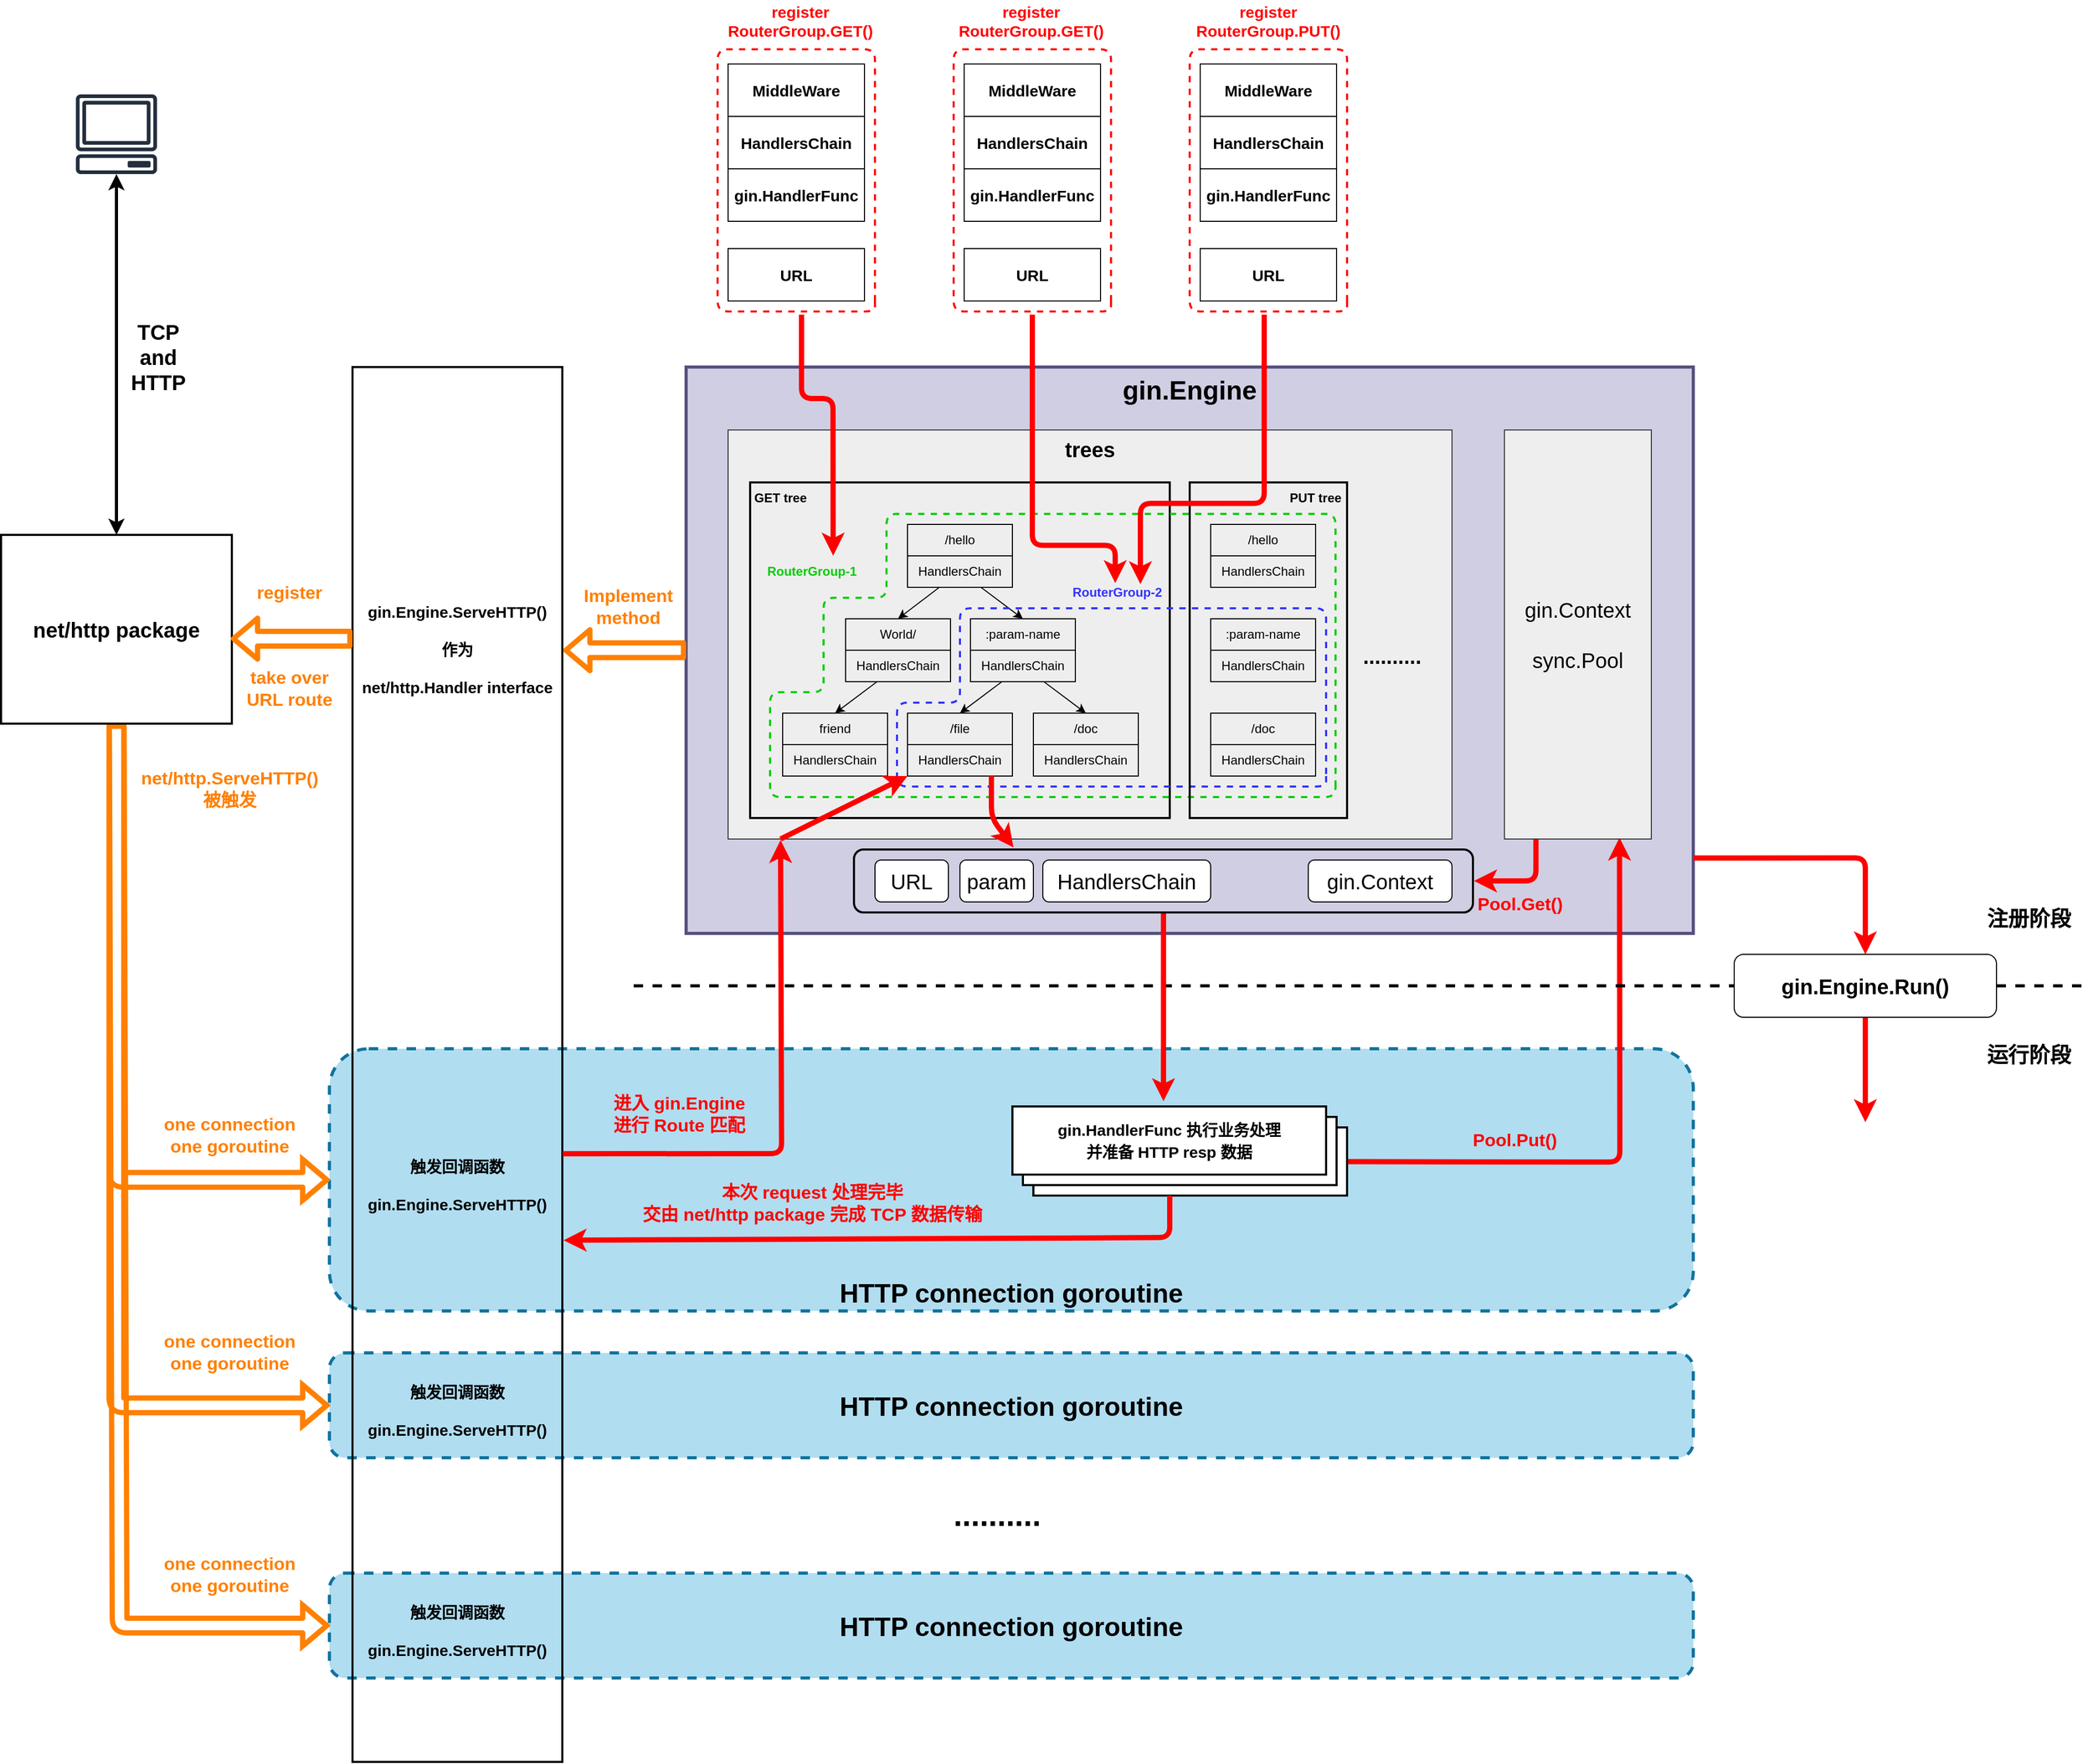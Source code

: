 <mxfile>
    <diagram id="DvFAQkO0uYg56U0VzY4L" name="Page-1">
        <mxGraphModel dx="2002" dy="2809" grid="1" gridSize="10" guides="1" tooltips="1" connect="1" arrows="1" fold="1" page="1" pageScale="1" pageWidth="827" pageHeight="1169" math="0" shadow="0">
            <root>
                <mxCell id="0"/>
                <mxCell id="1" parent="0"/>
                <mxCell id="118" value="gin.Engine" style="rounded=0;whiteSpace=wrap;html=1;fontSize=25;strokeWidth=3;fillColor=#d0cee2;fontStyle=1;verticalAlign=top;strokeColor=#56517e;" vertex="1" parent="1">
                    <mxGeometry x="2190" y="-390" width="960" height="540" as="geometry"/>
                </mxCell>
                <mxCell id="199" value="&lt;font style=&quot;font-size: 25px&quot;&gt;HTTP connection goroutine&lt;/font&gt;" style="rounded=1;whiteSpace=wrap;html=1;fontSize=20;strokeWidth=3;fillColor=#b1ddf0;strokeColor=#10739e;dashed=1;verticalAlign=middle;fontStyle=1" vertex="1" parent="1">
                    <mxGeometry x="1850" y="760" width="1300" height="100" as="geometry"/>
                </mxCell>
                <mxCell id="198" value="&lt;font style=&quot;font-size: 25px&quot;&gt;HTTP connection goroutine&lt;/font&gt;" style="rounded=1;whiteSpace=wrap;html=1;fontSize=20;strokeWidth=3;fillColor=#b1ddf0;strokeColor=#10739e;dashed=1;verticalAlign=middle;fontStyle=1" vertex="1" parent="1">
                    <mxGeometry x="1850" y="550" width="1300" height="100" as="geometry"/>
                </mxCell>
                <mxCell id="197" value="&lt;font style=&quot;font-size: 25px&quot;&gt;HTTP connection goroutine&lt;/font&gt;" style="rounded=1;whiteSpace=wrap;html=1;fontSize=20;strokeWidth=3;fillColor=#b1ddf0;strokeColor=#10739e;dashed=1;verticalAlign=bottom;fontStyle=1" vertex="1" parent="1">
                    <mxGeometry x="1850" y="260" width="1300" height="250" as="geometry"/>
                </mxCell>
                <mxCell id="194" style="edgeStyle=none;html=1;fontSize=17;fontColor=#FF0000;endArrow=classic;endFill=1;strokeColor=#FF0000;strokeWidth=5;" edge="1" parent="1" source="191">
                    <mxGeometry relative="1" as="geometry">
                        <mxPoint x="3079.686" y="58.657" as="targetPoint"/>
                        <Array as="points">
                            <mxPoint x="3080" y="368"/>
                        </Array>
                    </mxGeometry>
                </mxCell>
                <mxCell id="191" value="&lt;span style=&quot;color: rgb(0 , 0 , 0) ; font-size: 15px ; font-weight: 700&quot;&gt;gin.HandlerFunc 执行业务处理&lt;/span&gt;" style="rounded=0;whiteSpace=wrap;html=1;fontSize=17;fontColor=#FF0000;strokeColor=#000000;strokeWidth=2;gradientColor=none;" vertex="1" parent="1">
                    <mxGeometry x="2521" y="335" width="299" height="65" as="geometry"/>
                </mxCell>
                <mxCell id="190" value="&lt;span style=&quot;color: rgb(0 , 0 , 0) ; font-size: 15px ; font-weight: 700&quot;&gt;gin.HandlerFunc 执行业务处理&lt;/span&gt;" style="rounded=0;whiteSpace=wrap;html=1;fontSize=17;fontColor=#FF0000;strokeColor=#000000;strokeWidth=2;gradientColor=none;" vertex="1" parent="1">
                    <mxGeometry x="2511" y="325" width="299" height="65" as="geometry"/>
                </mxCell>
                <mxCell id="115" value="trees" style="rounded=0;whiteSpace=wrap;html=1;fontSize=20;strokeWidth=1;fontStyle=1;fillColor=#eeeeee;verticalAlign=top;strokeColor=#36393d;" vertex="1" parent="1">
                    <mxGeometry x="2230" y="-330" width="690" height="390" as="geometry"/>
                </mxCell>
                <mxCell id="80" value="/hello" style="rounded=0;whiteSpace=wrap;html=1;fillColor=none;" vertex="1" parent="1">
                    <mxGeometry x="2401" y="-240" width="100" height="30" as="geometry"/>
                </mxCell>
                <mxCell id="81" style="edgeStyle=none;html=1;entryX=0.5;entryY=0;entryDx=0;entryDy=0;" edge="1" parent="1" source="83" target="87">
                    <mxGeometry relative="1" as="geometry"/>
                </mxCell>
                <mxCell id="82" style="edgeStyle=none;html=1;entryX=0.5;entryY=0;entryDx=0;entryDy=0;" edge="1" parent="1" source="83" target="84">
                    <mxGeometry relative="1" as="geometry"/>
                </mxCell>
                <mxCell id="83" value="HandlersChain" style="rounded=0;whiteSpace=wrap;html=1;fillColor=none;" vertex="1" parent="1">
                    <mxGeometry x="2401" y="-210" width="100" height="30" as="geometry"/>
                </mxCell>
                <mxCell id="84" value="World/" style="rounded=0;whiteSpace=wrap;html=1;fillColor=none;" vertex="1" parent="1">
                    <mxGeometry x="2342" y="-150" width="100" height="30" as="geometry"/>
                </mxCell>
                <mxCell id="85" style="edgeStyle=none;html=1;entryX=0.5;entryY=0;entryDx=0;entryDy=0;" edge="1" parent="1" source="86" target="95">
                    <mxGeometry relative="1" as="geometry"/>
                </mxCell>
                <mxCell id="86" value="HandlersChain" style="rounded=0;whiteSpace=wrap;html=1;fillColor=none;" vertex="1" parent="1">
                    <mxGeometry x="2342" y="-120" width="100" height="30" as="geometry"/>
                </mxCell>
                <mxCell id="87" value=":param-name" style="rounded=0;whiteSpace=wrap;html=1;fillColor=none;" vertex="1" parent="1">
                    <mxGeometry x="2461" y="-150" width="100" height="30" as="geometry"/>
                </mxCell>
                <mxCell id="88" style="edgeStyle=none;html=1;entryX=0.5;entryY=0;entryDx=0;entryDy=0;" edge="1" parent="1" source="90" target="91">
                    <mxGeometry relative="1" as="geometry"/>
                </mxCell>
                <mxCell id="89" style="edgeStyle=none;html=1;entryX=0.5;entryY=0;entryDx=0;entryDy=0;" edge="1" parent="1" source="90" target="93">
                    <mxGeometry relative="1" as="geometry"/>
                </mxCell>
                <mxCell id="90" value="HandlersChain" style="rounded=0;whiteSpace=wrap;html=1;fillColor=none;" vertex="1" parent="1">
                    <mxGeometry x="2461" y="-120" width="100" height="30" as="geometry"/>
                </mxCell>
                <mxCell id="91" value="/file" style="rounded=0;whiteSpace=wrap;html=1;fillColor=none;" vertex="1" parent="1">
                    <mxGeometry x="2401" y="-60" width="100" height="30" as="geometry"/>
                </mxCell>
                <mxCell id="92" value="HandlersChain" style="rounded=0;whiteSpace=wrap;html=1;fillColor=none;" vertex="1" parent="1">
                    <mxGeometry x="2401" y="-30" width="100" height="30" as="geometry"/>
                </mxCell>
                <mxCell id="93" value="/doc" style="rounded=0;whiteSpace=wrap;html=1;fillColor=none;" vertex="1" parent="1">
                    <mxGeometry x="2521" y="-60" width="100" height="30" as="geometry"/>
                </mxCell>
                <mxCell id="94" value="HandlersChain" style="rounded=0;whiteSpace=wrap;html=1;fillColor=none;" vertex="1" parent="1">
                    <mxGeometry x="2521" y="-30" width="100" height="30" as="geometry"/>
                </mxCell>
                <mxCell id="95" value="friend" style="rounded=0;whiteSpace=wrap;html=1;fillColor=none;" vertex="1" parent="1">
                    <mxGeometry x="2282" y="-60" width="100" height="30" as="geometry"/>
                </mxCell>
                <mxCell id="96" value="HandlersChain" style="rounded=0;whiteSpace=wrap;html=1;fillColor=none;" vertex="1" parent="1">
                    <mxGeometry x="2282" y="-30" width="100" height="30" as="geometry"/>
                </mxCell>
                <mxCell id="97" value="RouterGroup-1" style="text;html=1;strokeColor=none;fillColor=none;align=center;verticalAlign=middle;whiteSpace=wrap;rounded=0;dashed=1;fontColor=#00CC00;fontStyle=1" vertex="1" parent="1">
                    <mxGeometry x="2260" y="-210" width="100" height="30" as="geometry"/>
                </mxCell>
                <mxCell id="101" value="" style="rounded=0;whiteSpace=wrap;html=1;fillColor=none;strokeWidth=2;" vertex="1" parent="1">
                    <mxGeometry x="2251" y="-280" width="400" height="320" as="geometry"/>
                </mxCell>
                <mxCell id="98" value="" style="endArrow=none;dashed=1;html=1;fontColor=#3333FF;strokeColor=#3333FF;strokeWidth=2;" edge="1" parent="1">
                    <mxGeometry width="50" height="50" relative="1" as="geometry">
                        <mxPoint x="2800" as="sourcePoint"/>
                        <mxPoint x="2800" as="targetPoint"/>
                        <Array as="points">
                            <mxPoint x="2800" y="10"/>
                            <mxPoint x="2631" y="10"/>
                            <mxPoint x="2391" y="10"/>
                            <mxPoint x="2391" y="-70"/>
                            <mxPoint x="2451" y="-70"/>
                            <mxPoint x="2451" y="-160"/>
                            <mxPoint x="2571" y="-160"/>
                            <mxPoint x="2800" y="-160"/>
                            <mxPoint x="2800"/>
                        </Array>
                    </mxGeometry>
                </mxCell>
                <mxCell id="99" value="RouterGroup-2" style="text;html=1;strokeColor=none;fillColor=none;align=center;verticalAlign=middle;whiteSpace=wrap;rounded=0;dashed=1;fontColor=#3333FF;fontStyle=1" vertex="1" parent="1">
                    <mxGeometry x="2556" y="-190" width="90" height="30" as="geometry"/>
                </mxCell>
                <mxCell id="100" value="" style="endArrow=none;dashed=1;html=1;fontColor=#3333FF;strokeColor=#00CC00;strokeWidth=2;" edge="1" parent="1">
                    <mxGeometry width="50" height="50" relative="1" as="geometry">
                        <mxPoint x="2809" y="10" as="sourcePoint"/>
                        <mxPoint x="2809" y="1" as="targetPoint"/>
                        <Array as="points">
                            <mxPoint x="2809" y="-60"/>
                            <mxPoint x="2809" y="-150"/>
                            <mxPoint x="2809" y="-250"/>
                            <mxPoint x="2521" y="-250"/>
                            <mxPoint x="2381" y="-250"/>
                            <mxPoint x="2381" y="-170"/>
                            <mxPoint x="2321" y="-170"/>
                            <mxPoint x="2321" y="-80"/>
                            <mxPoint x="2270" y="-80"/>
                            <mxPoint x="2270" y="20"/>
                            <mxPoint x="2451" y="20"/>
                            <mxPoint x="2641" y="20"/>
                            <mxPoint x="2809" y="20"/>
                        </Array>
                    </mxGeometry>
                </mxCell>
                <mxCell id="102" value="&lt;b&gt;GET tree&lt;/b&gt;" style="text;html=1;strokeColor=none;fillColor=none;align=center;verticalAlign=middle;whiteSpace=wrap;rounded=0;fontColor=#000000;" vertex="1" parent="1">
                    <mxGeometry x="2250" y="-280" width="60" height="30" as="geometry"/>
                </mxCell>
                <mxCell id="104" value="&lt;b&gt;PUT tree&lt;/b&gt;" style="text;html=1;strokeColor=none;fillColor=none;align=center;verticalAlign=middle;whiteSpace=wrap;rounded=0;fontColor=#000000;" vertex="1" parent="1">
                    <mxGeometry x="2760" y="-280" width="60" height="30" as="geometry"/>
                </mxCell>
                <mxCell id="105" value=".........." style="text;html=1;strokeColor=none;fillColor=none;align=center;verticalAlign=middle;whiteSpace=wrap;rounded=0;fontColor=#000000;fontStyle=1;fontSize=20;" vertex="1" parent="1">
                    <mxGeometry x="2833" y="-130" width="60" height="30" as="geometry"/>
                </mxCell>
                <mxCell id="114" value="" style="rounded=0;whiteSpace=wrap;html=1;fontSize=20;strokeWidth=2;fillColor=none;" vertex="1" parent="1">
                    <mxGeometry x="2670" y="-280" width="150" height="320" as="geometry"/>
                </mxCell>
                <mxCell id="106" value="/hello" style="rounded=0;whiteSpace=wrap;html=1;fillColor=none;" vertex="1" parent="1">
                    <mxGeometry x="2690" y="-240" width="100" height="30" as="geometry"/>
                </mxCell>
                <mxCell id="107" value="HandlersChain" style="rounded=0;whiteSpace=wrap;html=1;fillColor=none;" vertex="1" parent="1">
                    <mxGeometry x="2690" y="-210" width="100" height="30" as="geometry"/>
                </mxCell>
                <mxCell id="110" value=":param-name" style="rounded=0;whiteSpace=wrap;html=1;fillColor=none;" vertex="1" parent="1">
                    <mxGeometry x="2690" y="-150" width="100" height="30" as="geometry"/>
                </mxCell>
                <mxCell id="111" value="HandlersChain" style="rounded=0;whiteSpace=wrap;html=1;fillColor=none;" vertex="1" parent="1">
                    <mxGeometry x="2690" y="-120" width="100" height="30" as="geometry"/>
                </mxCell>
                <mxCell id="112" value="/doc" style="rounded=0;whiteSpace=wrap;html=1;fillColor=none;" vertex="1" parent="1">
                    <mxGeometry x="2690" y="-60" width="100" height="30" as="geometry"/>
                </mxCell>
                <mxCell id="113" value="HandlersChain" style="rounded=0;whiteSpace=wrap;html=1;fillColor=none;" vertex="1" parent="1">
                    <mxGeometry x="2690" y="-30" width="100" height="30" as="geometry"/>
                </mxCell>
                <mxCell id="181" style="edgeStyle=none;html=1;fontSize=17;fontColor=#000000;endArrow=classic;endFill=1;strokeColor=#FF0000;strokeWidth=5;" edge="1" parent="1">
                    <mxGeometry relative="1" as="geometry">
                        <mxPoint x="3000" y="60" as="sourcePoint"/>
                        <mxPoint x="2941" y="100" as="targetPoint"/>
                        <Array as="points">
                            <mxPoint x="3000" y="100"/>
                        </Array>
                    </mxGeometry>
                </mxCell>
                <mxCell id="117" value="gin.Context&lt;br&gt;&lt;br&gt;sync.Pool" style="rounded=0;whiteSpace=wrap;html=1;fontSize=20;strokeWidth=1;fillColor=#eeeeee;strokeColor=#36393d;" vertex="1" parent="1">
                    <mxGeometry x="2970" y="-330" width="140" height="390" as="geometry"/>
                </mxCell>
                <mxCell id="167" style="edgeStyle=none;html=1;entryX=0.5;entryY=0;entryDx=0;entryDy=0;fontSize=20;fontColor=#000000;endArrow=classic;endFill=1;strokeColor=#FF0000;strokeWidth=5;exitX=1;exitY=0.867;exitDx=0;exitDy=0;exitPerimeter=0;" edge="1" parent="1" source="118" target="161">
                    <mxGeometry relative="1" as="geometry">
                        <Array as="points">
                            <mxPoint x="3314" y="78"/>
                        </Array>
                    </mxGeometry>
                </mxCell>
                <mxCell id="119" value="gin.Context" style="rounded=1;whiteSpace=wrap;html=1;fontSize=20;fontColor=#000000;strokeColor=#000000;strokeWidth=1;" vertex="1" parent="1">
                    <mxGeometry x="2783" y="80" width="137" height="40" as="geometry"/>
                </mxCell>
                <mxCell id="120" value="HandlersChain" style="rounded=1;whiteSpace=wrap;html=1;fontSize=20;fontColor=#000000;strokeColor=#000000;strokeWidth=1;" vertex="1" parent="1">
                    <mxGeometry x="2530" y="80" width="160" height="40" as="geometry"/>
                </mxCell>
                <mxCell id="123" value="URL" style="rounded=0;whiteSpace=wrap;html=1;fontSize=15;strokeWidth=1;fontStyle=1;fillColor=none;" vertex="1" parent="1">
                    <mxGeometry x="2230" y="-503" width="130" height="50" as="geometry"/>
                </mxCell>
                <mxCell id="124" value="gin.HandlerFunc" style="rounded=0;whiteSpace=wrap;html=1;fontSize=15;strokeWidth=1;fontStyle=1;fillColor=none;" vertex="1" parent="1">
                    <mxGeometry x="2230" y="-579" width="130" height="50" as="geometry"/>
                </mxCell>
                <mxCell id="125" value="HandlersChain" style="rounded=0;whiteSpace=wrap;html=1;fontSize=15;strokeWidth=1;fontStyle=1;fillColor=none;" vertex="1" parent="1">
                    <mxGeometry x="2230" y="-629" width="130" height="50" as="geometry"/>
                </mxCell>
                <mxCell id="126" value="MiddleWare" style="rounded=0;whiteSpace=wrap;html=1;fontSize=15;strokeWidth=1;fontStyle=1;fillColor=none;" vertex="1" parent="1">
                    <mxGeometry x="2230" y="-679" width="130" height="50" as="geometry"/>
                </mxCell>
                <mxCell id="127" value="URL" style="rounded=0;whiteSpace=wrap;html=1;fontSize=15;strokeWidth=1;fontStyle=1;fillColor=none;" vertex="1" parent="1">
                    <mxGeometry x="2455" y="-503" width="130" height="50" as="geometry"/>
                </mxCell>
                <mxCell id="128" value="gin.HandlerFunc" style="rounded=0;whiteSpace=wrap;html=1;fontSize=15;strokeWidth=1;fontStyle=1;fillColor=none;" vertex="1" parent="1">
                    <mxGeometry x="2455" y="-579" width="130" height="50" as="geometry"/>
                </mxCell>
                <mxCell id="129" value="HandlersChain" style="rounded=0;whiteSpace=wrap;html=1;fontSize=15;strokeWidth=1;fontStyle=1;fillColor=none;" vertex="1" parent="1">
                    <mxGeometry x="2455" y="-629" width="130" height="50" as="geometry"/>
                </mxCell>
                <mxCell id="130" value="MiddleWare" style="rounded=0;whiteSpace=wrap;html=1;fontSize=15;strokeWidth=1;fontStyle=1;fillColor=none;" vertex="1" parent="1">
                    <mxGeometry x="2455" y="-679" width="130" height="50" as="geometry"/>
                </mxCell>
                <mxCell id="131" value="URL" style="rounded=0;whiteSpace=wrap;html=1;fontSize=15;strokeWidth=1;fontStyle=1;fillColor=none;" vertex="1" parent="1">
                    <mxGeometry x="2680" y="-503" width="130" height="50" as="geometry"/>
                </mxCell>
                <mxCell id="132" value="gin.HandlerFunc" style="rounded=0;whiteSpace=wrap;html=1;fontSize=15;strokeWidth=1;fontStyle=1;fillColor=none;" vertex="1" parent="1">
                    <mxGeometry x="2680" y="-579" width="130" height="50" as="geometry"/>
                </mxCell>
                <mxCell id="133" value="HandlersChain" style="rounded=0;whiteSpace=wrap;html=1;fontSize=15;strokeWidth=1;fontStyle=1;fillColor=none;" vertex="1" parent="1">
                    <mxGeometry x="2680" y="-629" width="130" height="50" as="geometry"/>
                </mxCell>
                <mxCell id="134" value="MiddleWare" style="rounded=0;whiteSpace=wrap;html=1;fontSize=15;strokeWidth=1;fontStyle=1;fillColor=none;" vertex="1" parent="1">
                    <mxGeometry x="2680" y="-679" width="130" height="50" as="geometry"/>
                </mxCell>
                <mxCell id="136" value="" style="endArrow=none;dashed=1;html=1;fontSize=15;fontColor=#000000;strokeColor=#FF0000;strokeWidth=2;" edge="1" parent="1">
                    <mxGeometry width="50" height="50" relative="1" as="geometry">
                        <mxPoint x="2370" y="-453" as="sourcePoint"/>
                        <mxPoint x="2370" y="-453" as="targetPoint"/>
                        <Array as="points">
                            <mxPoint x="2370" y="-443"/>
                            <mxPoint x="2220" y="-443"/>
                            <mxPoint x="2220" y="-693"/>
                            <mxPoint x="2370" y="-693"/>
                        </Array>
                    </mxGeometry>
                </mxCell>
                <mxCell id="137" value="" style="endArrow=none;dashed=1;html=1;fontSize=15;fontColor=#000000;strokeColor=#FF0000;strokeWidth=2;" edge="1" parent="1">
                    <mxGeometry width="50" height="50" relative="1" as="geometry">
                        <mxPoint x="2595" y="-453" as="sourcePoint"/>
                        <mxPoint x="2595" y="-453" as="targetPoint"/>
                        <Array as="points">
                            <mxPoint x="2595" y="-443"/>
                            <mxPoint x="2445" y="-443"/>
                            <mxPoint x="2445" y="-693"/>
                            <mxPoint x="2595" y="-693"/>
                        </Array>
                    </mxGeometry>
                </mxCell>
                <mxCell id="138" value="" style="endArrow=none;dashed=1;html=1;fontSize=15;fontColor=#000000;strokeColor=#FF0000;strokeWidth=2;" edge="1" parent="1">
                    <mxGeometry width="50" height="50" relative="1" as="geometry">
                        <mxPoint x="2820" y="-453" as="sourcePoint"/>
                        <mxPoint x="2820" y="-453" as="targetPoint"/>
                        <Array as="points">
                            <mxPoint x="2820" y="-443"/>
                            <mxPoint x="2670" y="-443"/>
                            <mxPoint x="2670" y="-693"/>
                            <mxPoint x="2820" y="-693"/>
                        </Array>
                    </mxGeometry>
                </mxCell>
                <mxCell id="139" value="" style="endArrow=classic;html=1;fontSize=15;fontColor=#000000;strokeColor=#FF0000;strokeWidth=5;entryX=0.146;entryY=0.333;entryDx=0;entryDy=0;entryPerimeter=0;" edge="1" parent="1" target="118">
                    <mxGeometry width="50" height="50" relative="1" as="geometry">
                        <mxPoint x="2300" y="-440" as="sourcePoint"/>
                        <mxPoint x="2200" y="-430" as="targetPoint"/>
                        <Array as="points">
                            <mxPoint x="2300" y="-360"/>
                            <mxPoint x="2330" y="-360"/>
                        </Array>
                    </mxGeometry>
                </mxCell>
                <mxCell id="140" value="" style="endArrow=classic;html=1;fontSize=15;fontColor=#000000;strokeColor=#FF0000;strokeWidth=5;" edge="1" parent="1">
                    <mxGeometry width="50" height="50" relative="1" as="geometry">
                        <mxPoint x="2520" y="-440" as="sourcePoint"/>
                        <mxPoint x="2599" y="-184" as="targetPoint"/>
                        <Array as="points">
                            <mxPoint x="2520" y="-220"/>
                            <mxPoint x="2599" y="-220"/>
                        </Array>
                    </mxGeometry>
                </mxCell>
                <mxCell id="142" value="" style="endArrow=classic;html=1;fontSize=15;fontColor=#000000;strokeColor=#FF0000;strokeWidth=5;" edge="1" parent="1">
                    <mxGeometry width="50" height="50" relative="1" as="geometry">
                        <mxPoint x="2741" y="-440" as="sourcePoint"/>
                        <mxPoint x="2623" y="-183" as="targetPoint"/>
                        <Array as="points">
                            <mxPoint x="2741" y="-260"/>
                            <mxPoint x="2623" y="-260"/>
                        </Array>
                    </mxGeometry>
                </mxCell>
                <mxCell id="143" value="register&lt;br&gt;RouterGroup.GET()" style="text;html=1;strokeColor=none;fillColor=none;align=center;verticalAlign=middle;whiteSpace=wrap;rounded=0;fontSize=15;fontColor=#FF0000;fontStyle=1" vertex="1" parent="1">
                    <mxGeometry x="2197" y="-740" width="204" height="40" as="geometry"/>
                </mxCell>
                <mxCell id="148" value="gin.Engine.ServeHTTP()&lt;br&gt;&lt;br&gt;作为&lt;br&gt;&lt;br&gt;net/http.Handler interface&lt;br&gt;&lt;br&gt;&lt;br&gt;&lt;br&gt;&lt;br&gt;&lt;br&gt;&lt;br&gt;&lt;br&gt;&lt;br&gt;&lt;br&gt;&lt;br&gt;&lt;br&gt;&lt;br&gt;&lt;br&gt;&lt;br&gt;&lt;br&gt;&lt;br&gt;&lt;br&gt;&lt;br&gt;&lt;br&gt;&lt;br&gt;&lt;br&gt;&lt;br&gt;&lt;br&gt;&lt;br&gt;&lt;br&gt;&lt;br&gt;&lt;br&gt;&lt;br&gt;&lt;br&gt;&lt;br&gt;&lt;br&gt;&lt;br&gt;&lt;br&gt;&lt;br&gt;&lt;br&gt;&lt;br&gt;&lt;br&gt;&lt;br&gt;&lt;br&gt;&lt;br&gt;&lt;br&gt;&lt;br&gt;&lt;br&gt;&lt;br&gt;" style="rounded=0;whiteSpace=wrap;html=1;fontStyle=1;fontSize=15;strokeWidth=2;fillColor=none;" vertex="1" parent="1">
                    <mxGeometry x="1872" y="-390" width="200" height="1330" as="geometry"/>
                </mxCell>
                <mxCell id="150" value="" style="shape=flexArrow;endArrow=classic;html=1;fontSize=15;fontColor=#FF8000;strokeColor=#FF8000;strokeWidth=5;exitX=0;exitY=0.5;exitDx=0;exitDy=0;entryX=1.004;entryY=0.203;entryDx=0;entryDy=0;entryPerimeter=0;" edge="1" parent="1" source="118" target="148">
                    <mxGeometry width="50" height="50" relative="1" as="geometry">
                        <mxPoint x="2130" y="-100" as="sourcePoint"/>
                        <mxPoint x="2180" y="-150" as="targetPoint"/>
                    </mxGeometry>
                </mxCell>
                <mxCell id="151" value="Implement&lt;br style=&quot;font-size: 17px;&quot;&gt;method" style="text;html=1;strokeColor=none;fillColor=none;align=center;verticalAlign=middle;whiteSpace=wrap;rounded=0;fontSize=17;fontColor=#FF8000;fontStyle=1" vertex="1" parent="1">
                    <mxGeometry x="2080" y="-176" width="110" height="30" as="geometry"/>
                </mxCell>
                <mxCell id="153" style="edgeStyle=none;html=1;fontSize=15;startArrow=classic;startFill=1;entryX=0.5;entryY=0;entryDx=0;entryDy=0;strokeWidth=3;" edge="1" parent="1" source="154" target="156">
                    <mxGeometry relative="1" as="geometry">
                        <mxPoint x="1647" y="-340" as="targetPoint"/>
                    </mxGeometry>
                </mxCell>
                <mxCell id="154" value="" style="sketch=0;outlineConnect=0;fontColor=#232F3E;gradientColor=none;fillColor=#232F3D;strokeColor=none;dashed=0;verticalLabelPosition=bottom;verticalAlign=top;align=center;html=1;fontSize=12;fontStyle=0;aspect=fixed;pointerEvents=1;shape=mxgraph.aws4.client;" vertex="1" parent="1">
                    <mxGeometry x="1608" y="-650" width="78" height="76" as="geometry"/>
                </mxCell>
                <mxCell id="155" value="&lt;b&gt;&lt;font style=&quot;font-size: 20px&quot;&gt;TCP and HTTP&lt;/font&gt;&lt;/b&gt;" style="text;html=1;strokeColor=none;fillColor=none;align=center;verticalAlign=middle;whiteSpace=wrap;rounded=0;fontSize=15;" vertex="1" parent="1">
                    <mxGeometry x="1657" y="-440" width="60" height="80" as="geometry"/>
                </mxCell>
                <mxCell id="173" style="edgeStyle=none;html=1;fontSize=17;fontColor=#000000;endArrow=classic;endFill=1;strokeColor=#FF8000;strokeWidth=5;shape=flexArrow;entryX=0;entryY=0.5;entryDx=0;entryDy=0;" edge="1" parent="1" source="156" target="197">
                    <mxGeometry relative="1" as="geometry">
                        <mxPoint x="1850" y="360" as="targetPoint"/>
                        <Array as="points">
                            <mxPoint x="1647" y="385"/>
                        </Array>
                    </mxGeometry>
                </mxCell>
                <mxCell id="174" style="edgeStyle=none;shape=flexArrow;html=1;fontSize=17;fontColor=#000000;endArrow=classic;endFill=1;strokeColor=#FF8000;strokeWidth=5;entryX=0;entryY=0.5;entryDx=0;entryDy=0;" edge="1" parent="1" source="156" target="198">
                    <mxGeometry relative="1" as="geometry">
                        <mxPoint x="1710" y="610" as="targetPoint"/>
                        <Array as="points">
                            <mxPoint x="1647" y="360"/>
                            <mxPoint x="1647" y="600"/>
                        </Array>
                    </mxGeometry>
                </mxCell>
                <mxCell id="201" style="edgeStyle=none;html=1;entryX=0;entryY=0.5;entryDx=0;entryDy=0;fontSize=30;fontColor=#000000;endArrow=classic;endFill=1;strokeColor=#FF8000;strokeWidth=5;shape=flexArrow;" edge="1" parent="1" source="156" target="199">
                    <mxGeometry relative="1" as="geometry">
                        <Array as="points">
                            <mxPoint x="1650" y="810"/>
                        </Array>
                    </mxGeometry>
                </mxCell>
                <mxCell id="156" value="net/http package" style="rounded=0;whiteSpace=wrap;html=1;fontSize=20;fontColor=#000000;strokeColor=#000000;strokeWidth=2;gradientColor=none;fontStyle=1" vertex="1" parent="1">
                    <mxGeometry x="1537" y="-230" width="220" height="180" as="geometry"/>
                </mxCell>
                <mxCell id="157" value="" style="shape=flexArrow;endArrow=classic;html=1;fontSize=15;fontColor=#FF8000;strokeColor=#FF8000;strokeWidth=5;exitX=0;exitY=0.5;exitDx=0;exitDy=0;entryX=1.01;entryY=0.397;entryDx=0;entryDy=0;entryPerimeter=0;" edge="1" parent="1">
                    <mxGeometry width="50" height="50" relative="1" as="geometry">
                        <mxPoint x="1872" y="-130.96" as="sourcePoint"/>
                        <mxPoint x="1756" y="-131.0" as="targetPoint"/>
                    </mxGeometry>
                </mxCell>
                <mxCell id="158" value="register" style="text;html=1;strokeColor=none;fillColor=none;align=center;verticalAlign=middle;whiteSpace=wrap;rounded=0;fontSize=17;fontColor=#FF8000;fontStyle=1" vertex="1" parent="1">
                    <mxGeometry x="1757" y="-189" width="110" height="30" as="geometry"/>
                </mxCell>
                <mxCell id="159" value="take over&lt;br style=&quot;font-size: 17px;&quot;&gt;URL route" style="text;html=1;strokeColor=none;fillColor=none;align=center;verticalAlign=middle;whiteSpace=wrap;rounded=0;fontSize=17;fontColor=#FF8000;fontStyle=1" vertex="1" parent="1">
                    <mxGeometry x="1757" y="-106" width="110" height="46" as="geometry"/>
                </mxCell>
                <mxCell id="170" style="edgeStyle=none;html=1;fontSize=17;fontColor=#000000;endArrow=classic;endFill=1;strokeColor=#FF0000;strokeWidth=5;" edge="1" parent="1" source="161">
                    <mxGeometry relative="1" as="geometry">
                        <mxPoint x="3314" y="330" as="targetPoint"/>
                    </mxGeometry>
                </mxCell>
                <mxCell id="161" value="gin.Engine.Run()" style="rounded=1;whiteSpace=wrap;html=1;fontSize=20;fontStyle=1" vertex="1" parent="1">
                    <mxGeometry x="3189" y="170" width="250" height="60" as="geometry"/>
                </mxCell>
                <mxCell id="162" value="" style="endArrow=none;dashed=1;html=1;fontSize=15;strokeWidth=3;" edge="1" parent="1" target="161">
                    <mxGeometry width="50" height="50" relative="1" as="geometry">
                        <mxPoint x="2140" y="200" as="sourcePoint"/>
                        <mxPoint x="3450" y="210" as="targetPoint"/>
                    </mxGeometry>
                </mxCell>
                <mxCell id="163" value="" style="endArrow=none;dashed=1;html=1;fontSize=15;strokeWidth=3;entryX=1;entryY=0.5;entryDx=0;entryDy=0;" edge="1" parent="1" target="161">
                    <mxGeometry width="50" height="50" relative="1" as="geometry">
                        <mxPoint x="3520" y="200" as="sourcePoint"/>
                        <mxPoint x="4135" y="250" as="targetPoint"/>
                    </mxGeometry>
                </mxCell>
                <mxCell id="164" value="注册阶段" style="text;html=1;strokeColor=none;fillColor=none;align=center;verticalAlign=middle;whiteSpace=wrap;rounded=0;fontSize=20;fontColor=#000000;fontStyle=1" vertex="1" parent="1">
                    <mxGeometry x="3410" y="120" width="120" height="30" as="geometry"/>
                </mxCell>
                <mxCell id="166" value="运行阶段" style="text;html=1;strokeColor=none;fillColor=none;align=center;verticalAlign=middle;whiteSpace=wrap;rounded=0;fontSize=20;fontColor=#000000;fontStyle=1" vertex="1" parent="1">
                    <mxGeometry x="3410" y="250" width="120" height="30" as="geometry"/>
                </mxCell>
                <mxCell id="168" value="register&lt;br&gt;RouterGroup.GET()" style="text;html=1;strokeColor=none;fillColor=none;align=center;verticalAlign=middle;whiteSpace=wrap;rounded=0;fontSize=15;fontColor=#FF0000;fontStyle=1" vertex="1" parent="1">
                    <mxGeometry x="2417" y="-740" width="204" height="40" as="geometry"/>
                </mxCell>
                <mxCell id="169" value="register&lt;br&gt;RouterGroup.PUT()" style="text;html=1;strokeColor=none;fillColor=none;align=center;verticalAlign=middle;whiteSpace=wrap;rounded=0;fontSize=15;fontColor=#FF0000;fontStyle=1" vertex="1" parent="1">
                    <mxGeometry x="2643" y="-740" width="204" height="40" as="geometry"/>
                </mxCell>
                <mxCell id="176" value="one connection&lt;br&gt;one goroutine" style="text;html=1;strokeColor=none;fillColor=none;align=center;verticalAlign=middle;whiteSpace=wrap;rounded=0;fontSize=17;fontColor=#FF8000;fontStyle=1" vertex="1" parent="1">
                    <mxGeometry x="1670" y="320" width="170" height="46" as="geometry"/>
                </mxCell>
                <mxCell id="177" value="" style="endArrow=classic;html=1;fontSize=17;fontColor=#000000;strokeColor=#FF0000;strokeWidth=5;exitX=1.002;exitY=0.564;exitDx=0;exitDy=0;exitPerimeter=0;" edge="1" parent="1" source="148">
                    <mxGeometry width="50" height="50" relative="1" as="geometry">
                        <mxPoint x="2140" y="410" as="sourcePoint"/>
                        <mxPoint x="2280" y="61" as="targetPoint"/>
                        <Array as="points">
                            <mxPoint x="2281" y="360"/>
                        </Array>
                    </mxGeometry>
                </mxCell>
                <mxCell id="178" value="" style="endArrow=classic;html=1;fontSize=17;fontColor=#000000;strokeColor=#FF0000;strokeWidth=5;" edge="1" parent="1">
                    <mxGeometry width="50" height="50" relative="1" as="geometry">
                        <mxPoint x="2280" y="60" as="sourcePoint"/>
                        <mxPoint x="2401" as="targetPoint"/>
                    </mxGeometry>
                </mxCell>
                <mxCell id="179" value="URL" style="rounded=1;whiteSpace=wrap;html=1;fontSize=20;fontColor=#000000;strokeColor=#000000;strokeWidth=1;" vertex="1" parent="1">
                    <mxGeometry x="2370" y="80" width="70" height="40" as="geometry"/>
                </mxCell>
                <mxCell id="180" value="param" style="rounded=1;whiteSpace=wrap;html=1;fontSize=20;fontColor=#000000;strokeColor=#000000;strokeWidth=1;" vertex="1" parent="1">
                    <mxGeometry x="2451" y="80" width="70" height="40" as="geometry"/>
                </mxCell>
                <mxCell id="182" value="" style="endArrow=classic;html=1;fontSize=17;fontColor=#000000;strokeColor=#FF0000;strokeWidth=5;" edge="1" parent="1">
                    <mxGeometry width="50" height="50" relative="1" as="geometry">
                        <mxPoint x="2481" as="sourcePoint"/>
                        <mxPoint x="2502" y="68" as="targetPoint"/>
                        <Array as="points">
                            <mxPoint x="2481" y="40"/>
                        </Array>
                    </mxGeometry>
                </mxCell>
                <mxCell id="186" style="edgeStyle=none;html=1;fontSize=17;fontColor=#FF0000;endArrow=classic;endFill=1;strokeColor=#FF0000;strokeWidth=5;" edge="1" parent="1" source="184">
                    <mxGeometry relative="1" as="geometry">
                        <mxPoint x="2645" y="310" as="targetPoint"/>
                    </mxGeometry>
                </mxCell>
                <mxCell id="184" value="" style="rounded=1;whiteSpace=wrap;html=1;fontSize=17;strokeWidth=2;fillColor=none;" vertex="1" parent="1">
                    <mxGeometry x="2350" y="70" width="590" height="60" as="geometry"/>
                </mxCell>
                <mxCell id="185" value="进入 gin.Engine&lt;br&gt;进行 Route 匹配" style="text;html=1;strokeColor=none;fillColor=none;align=center;verticalAlign=middle;whiteSpace=wrap;rounded=0;fontSize=17;fontColor=#FF0000;fontStyle=1" vertex="1" parent="1">
                    <mxGeometry x="2107" y="295" width="153" height="55" as="geometry"/>
                </mxCell>
                <mxCell id="192" style="edgeStyle=none;html=1;fontSize=17;fontColor=#FF0000;endArrow=classic;endFill=1;strokeColor=#FF0000;strokeWidth=5;entryX=1.006;entryY=0.626;entryDx=0;entryDy=0;entryPerimeter=0;" edge="1" parent="1" target="148">
                    <mxGeometry relative="1" as="geometry">
                        <mxPoint x="2090" y="400" as="targetPoint"/>
                        <mxPoint x="2651" y="400" as="sourcePoint"/>
                        <Array as="points">
                            <mxPoint x="2651" y="440"/>
                        </Array>
                    </mxGeometry>
                </mxCell>
                <mxCell id="187" value="&lt;span style=&quot;color: rgb(0 , 0 , 0) ; font-size: 15px ; font-weight: 700&quot;&gt;gin.HandlerFunc 执行业务处理&lt;br&gt;并准备 HTTP resp 数据&lt;br&gt;&lt;/span&gt;" style="rounded=0;whiteSpace=wrap;html=1;fontSize=17;fontColor=#FF0000;strokeColor=#000000;strokeWidth=2;gradientColor=none;" vertex="1" parent="1">
                    <mxGeometry x="2501" y="315" width="299" height="65" as="geometry"/>
                </mxCell>
                <mxCell id="193" value="本次 request 处理完毕&lt;br&gt;交由 net/http package 完成 TCP 数据传输" style="text;html=1;strokeColor=none;fillColor=none;align=center;verticalAlign=middle;whiteSpace=wrap;rounded=0;fontSize=17;fontColor=#FF0000;fontStyle=1" vertex="1" parent="1">
                    <mxGeometry x="2137.5" y="380" width="345" height="55" as="geometry"/>
                </mxCell>
                <mxCell id="195" value="Pool.Get()" style="text;html=1;strokeColor=none;fillColor=none;align=center;verticalAlign=middle;whiteSpace=wrap;rounded=0;fontSize=17;fontColor=#FF0000;fontStyle=1" vertex="1" parent="1">
                    <mxGeometry x="2910" y="95" width="150" height="55" as="geometry"/>
                </mxCell>
                <mxCell id="196" value="Pool.Put()" style="text;html=1;strokeColor=none;fillColor=none;align=center;verticalAlign=middle;whiteSpace=wrap;rounded=0;fontSize=17;fontColor=#FF0000;fontStyle=1" vertex="1" parent="1">
                    <mxGeometry x="2940" y="320" width="80" height="55" as="geometry"/>
                </mxCell>
                <mxCell id="200" value=".........." style="text;html=1;strokeColor=none;fillColor=none;align=center;verticalAlign=middle;whiteSpace=wrap;rounded=0;dashed=1;fontSize=30;fontColor=#000000;fontStyle=1" vertex="1" parent="1">
                    <mxGeometry x="2388.5" y="669" width="195" height="70" as="geometry"/>
                </mxCell>
                <mxCell id="202" value="one connection&lt;br&gt;one goroutine" style="text;html=1;strokeColor=none;fillColor=none;align=center;verticalAlign=middle;whiteSpace=wrap;rounded=0;fontSize=17;fontColor=#FF8000;fontStyle=1" vertex="1" parent="1">
                    <mxGeometry x="1670" y="527" width="170" height="46" as="geometry"/>
                </mxCell>
                <mxCell id="203" value="one connection&lt;br&gt;one goroutine" style="text;html=1;strokeColor=none;fillColor=none;align=center;verticalAlign=middle;whiteSpace=wrap;rounded=0;fontSize=17;fontColor=#FF8000;fontStyle=1" vertex="1" parent="1">
                    <mxGeometry x="1670" y="739" width="170" height="46" as="geometry"/>
                </mxCell>
                <mxCell id="204" value="net/http.ServeHTTP()&lt;br&gt;被触发" style="text;html=1;strokeColor=none;fillColor=none;align=center;verticalAlign=middle;whiteSpace=wrap;rounded=0;fontSize=17;fontColor=#FF8000;fontStyle=1" vertex="1" parent="1">
                    <mxGeometry x="1670" y="-10" width="170" height="46" as="geometry"/>
                </mxCell>
                <mxCell id="205" value="&lt;span style=&quot;font-size: 15px ; font-weight: 700&quot;&gt;触发回调函数gin.Engine.ServeHTTP()&lt;/span&gt;" style="text;html=1;strokeColor=none;fillColor=none;align=center;verticalAlign=middle;whiteSpace=wrap;rounded=0;dashed=1;fontSize=30;fontColor=#000000;" vertex="1" parent="1">
                    <mxGeometry x="1877" y="335" width="190" height="100" as="geometry"/>
                </mxCell>
                <mxCell id="206" value="&lt;span style=&quot;font-size: 15px ; font-weight: 700&quot;&gt;触发回调函数gin.Engine.ServeHTTP()&lt;/span&gt;" style="text;html=1;strokeColor=none;fillColor=none;align=center;verticalAlign=middle;whiteSpace=wrap;rounded=0;dashed=1;fontSize=30;fontColor=#000000;" vertex="1" parent="1">
                    <mxGeometry x="1877" y="550" width="190" height="100" as="geometry"/>
                </mxCell>
                <mxCell id="207" value="&lt;span style=&quot;font-size: 15px ; font-weight: 700&quot;&gt;触发回调函数gin.Engine.ServeHTTP()&lt;/span&gt;" style="text;html=1;strokeColor=none;fillColor=none;align=center;verticalAlign=middle;whiteSpace=wrap;rounded=0;dashed=1;fontSize=30;fontColor=#000000;" vertex="1" parent="1">
                    <mxGeometry x="1877" y="760" width="190" height="100" as="geometry"/>
                </mxCell>
            </root>
        </mxGraphModel>
    </diagram>
</mxfile>
